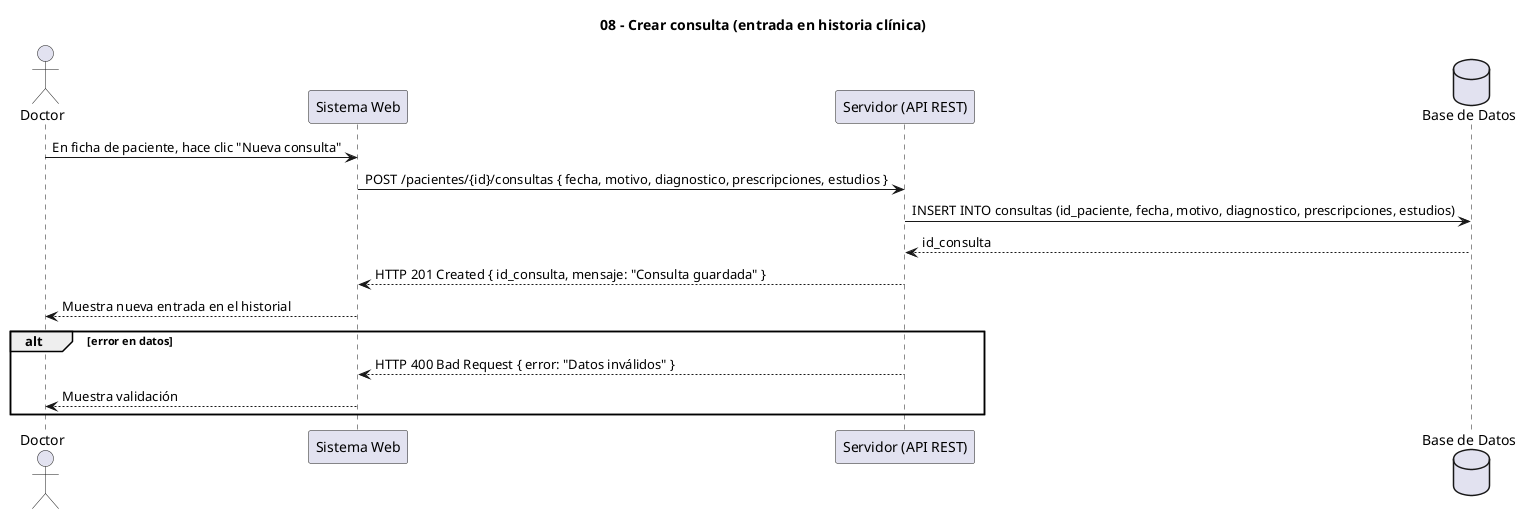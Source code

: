 @startuml
' Diagrama 08 - Crear consulta
title 08 - Crear consulta (entrada en historia clínica)
actor Doctor
participant "Sistema Web" as Web
participant "Servidor (API REST)" as Server
database "Base de Datos" as DB

Doctor -> Web : En ficha de paciente, hace clic "Nueva consulta"
Web -> Server : POST /pacientes/{id}/consultas { fecha, motivo, diagnostico, prescripciones, estudios }
Server -> DB : INSERT INTO consultas (id_paciente, fecha, motivo, diagnostico, prescripciones, estudios)
DB --> Server : id_consulta
Server --> Web : HTTP 201 Created { id_consulta, mensaje: "Consulta guardada" }
Web --> Doctor : Muestra nueva entrada en el historial
alt error en datos
  Server --> Web : HTTP 400 Bad Request { error: "Datos inválidos" }
  Web --> Doctor : Muestra validación
end
@enduml
